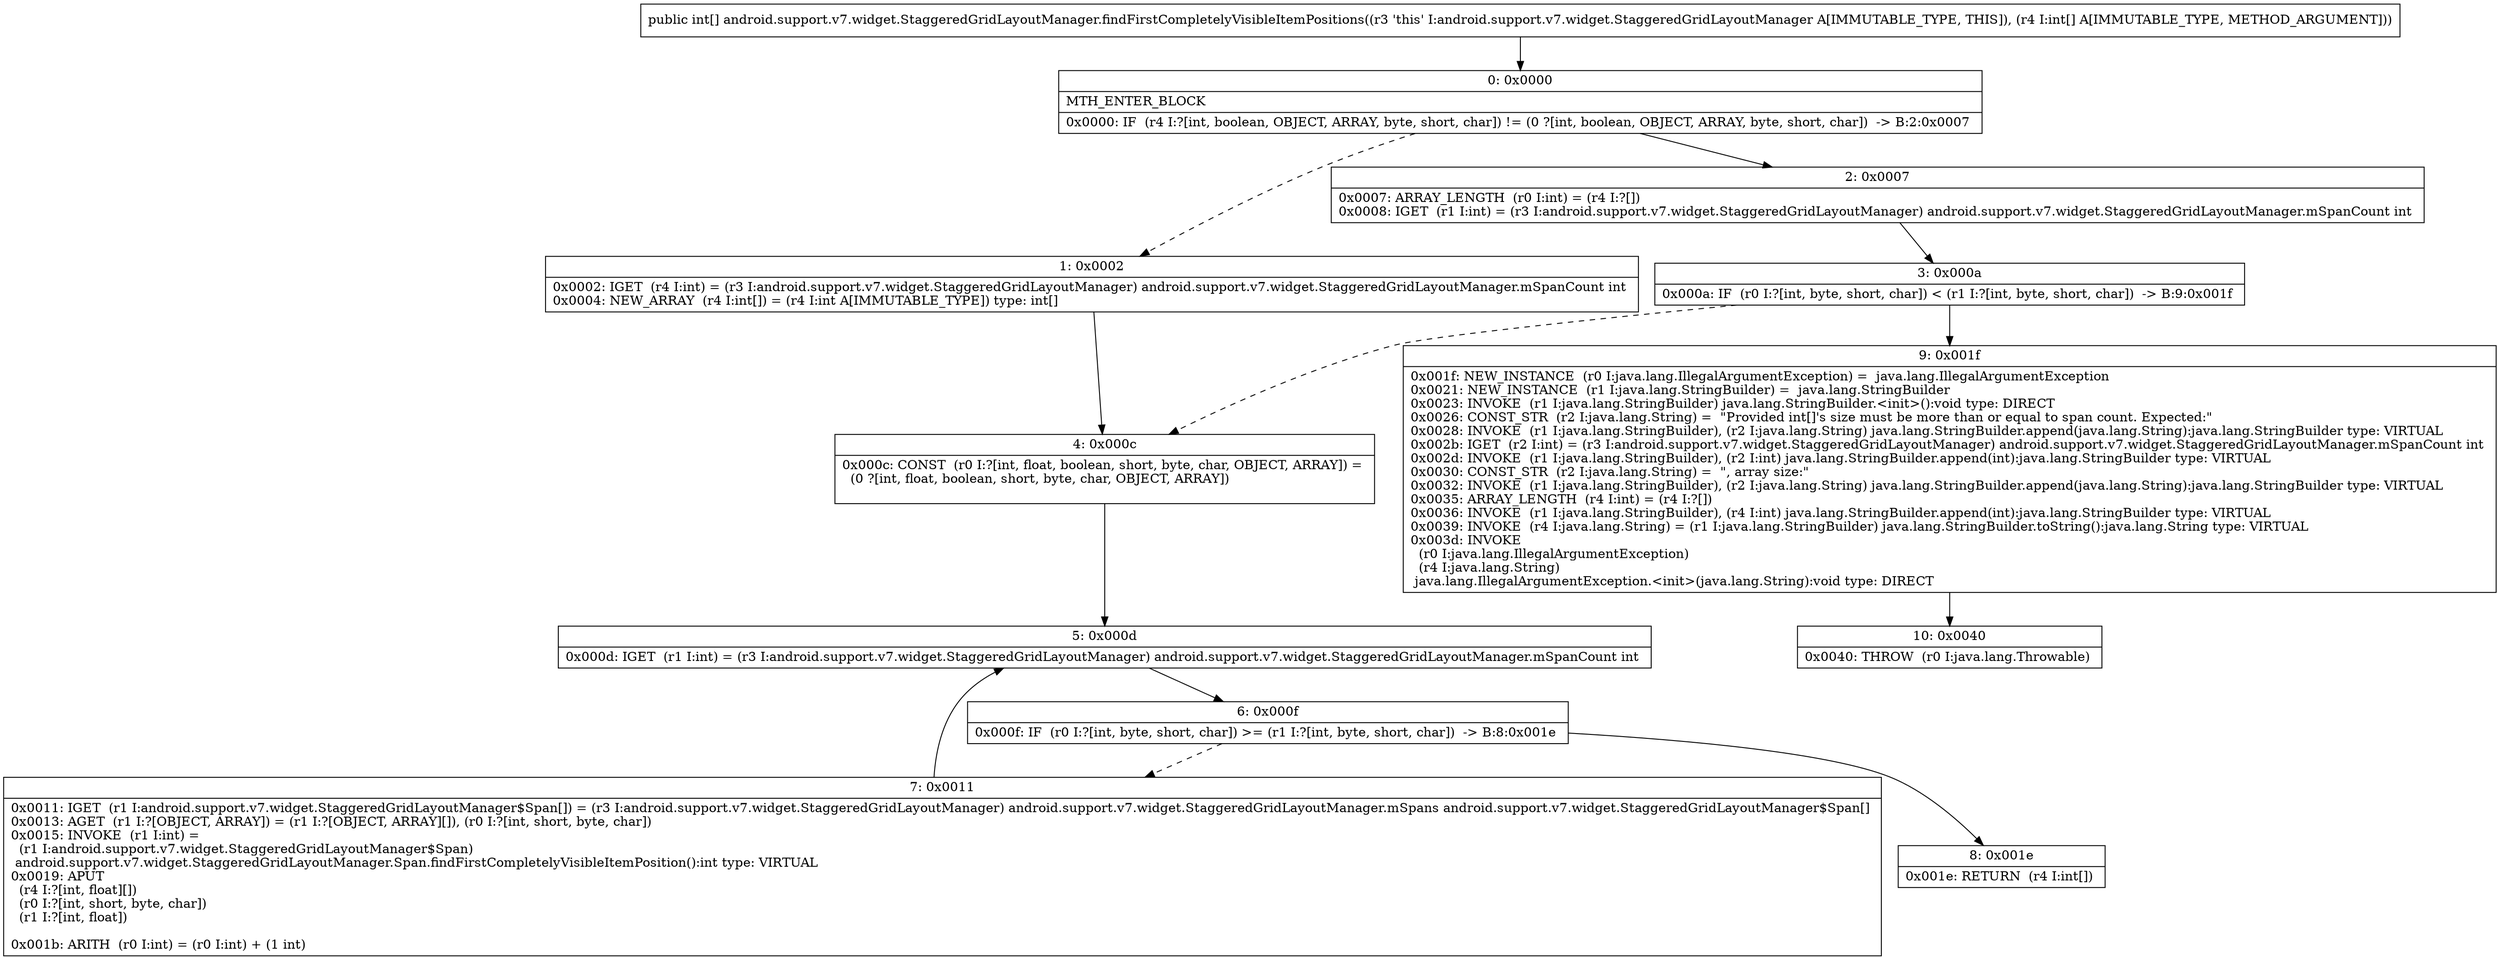 digraph "CFG forandroid.support.v7.widget.StaggeredGridLayoutManager.findFirstCompletelyVisibleItemPositions([I)[I" {
Node_0 [shape=record,label="{0\:\ 0x0000|MTH_ENTER_BLOCK\l|0x0000: IF  (r4 I:?[int, boolean, OBJECT, ARRAY, byte, short, char]) != (0 ?[int, boolean, OBJECT, ARRAY, byte, short, char])  \-\> B:2:0x0007 \l}"];
Node_1 [shape=record,label="{1\:\ 0x0002|0x0002: IGET  (r4 I:int) = (r3 I:android.support.v7.widget.StaggeredGridLayoutManager) android.support.v7.widget.StaggeredGridLayoutManager.mSpanCount int \l0x0004: NEW_ARRAY  (r4 I:int[]) = (r4 I:int A[IMMUTABLE_TYPE]) type: int[] \l}"];
Node_2 [shape=record,label="{2\:\ 0x0007|0x0007: ARRAY_LENGTH  (r0 I:int) = (r4 I:?[]) \l0x0008: IGET  (r1 I:int) = (r3 I:android.support.v7.widget.StaggeredGridLayoutManager) android.support.v7.widget.StaggeredGridLayoutManager.mSpanCount int \l}"];
Node_3 [shape=record,label="{3\:\ 0x000a|0x000a: IF  (r0 I:?[int, byte, short, char]) \< (r1 I:?[int, byte, short, char])  \-\> B:9:0x001f \l}"];
Node_4 [shape=record,label="{4\:\ 0x000c|0x000c: CONST  (r0 I:?[int, float, boolean, short, byte, char, OBJECT, ARRAY]) = \l  (0 ?[int, float, boolean, short, byte, char, OBJECT, ARRAY])\l \l}"];
Node_5 [shape=record,label="{5\:\ 0x000d|0x000d: IGET  (r1 I:int) = (r3 I:android.support.v7.widget.StaggeredGridLayoutManager) android.support.v7.widget.StaggeredGridLayoutManager.mSpanCount int \l}"];
Node_6 [shape=record,label="{6\:\ 0x000f|0x000f: IF  (r0 I:?[int, byte, short, char]) \>= (r1 I:?[int, byte, short, char])  \-\> B:8:0x001e \l}"];
Node_7 [shape=record,label="{7\:\ 0x0011|0x0011: IGET  (r1 I:android.support.v7.widget.StaggeredGridLayoutManager$Span[]) = (r3 I:android.support.v7.widget.StaggeredGridLayoutManager) android.support.v7.widget.StaggeredGridLayoutManager.mSpans android.support.v7.widget.StaggeredGridLayoutManager$Span[] \l0x0013: AGET  (r1 I:?[OBJECT, ARRAY]) = (r1 I:?[OBJECT, ARRAY][]), (r0 I:?[int, short, byte, char]) \l0x0015: INVOKE  (r1 I:int) = \l  (r1 I:android.support.v7.widget.StaggeredGridLayoutManager$Span)\l android.support.v7.widget.StaggeredGridLayoutManager.Span.findFirstCompletelyVisibleItemPosition():int type: VIRTUAL \l0x0019: APUT  \l  (r4 I:?[int, float][])\l  (r0 I:?[int, short, byte, char])\l  (r1 I:?[int, float])\l \l0x001b: ARITH  (r0 I:int) = (r0 I:int) + (1 int) \l}"];
Node_8 [shape=record,label="{8\:\ 0x001e|0x001e: RETURN  (r4 I:int[]) \l}"];
Node_9 [shape=record,label="{9\:\ 0x001f|0x001f: NEW_INSTANCE  (r0 I:java.lang.IllegalArgumentException) =  java.lang.IllegalArgumentException \l0x0021: NEW_INSTANCE  (r1 I:java.lang.StringBuilder) =  java.lang.StringBuilder \l0x0023: INVOKE  (r1 I:java.lang.StringBuilder) java.lang.StringBuilder.\<init\>():void type: DIRECT \l0x0026: CONST_STR  (r2 I:java.lang.String) =  \"Provided int[]'s size must be more than or equal to span count. Expected:\" \l0x0028: INVOKE  (r1 I:java.lang.StringBuilder), (r2 I:java.lang.String) java.lang.StringBuilder.append(java.lang.String):java.lang.StringBuilder type: VIRTUAL \l0x002b: IGET  (r2 I:int) = (r3 I:android.support.v7.widget.StaggeredGridLayoutManager) android.support.v7.widget.StaggeredGridLayoutManager.mSpanCount int \l0x002d: INVOKE  (r1 I:java.lang.StringBuilder), (r2 I:int) java.lang.StringBuilder.append(int):java.lang.StringBuilder type: VIRTUAL \l0x0030: CONST_STR  (r2 I:java.lang.String) =  \", array size:\" \l0x0032: INVOKE  (r1 I:java.lang.StringBuilder), (r2 I:java.lang.String) java.lang.StringBuilder.append(java.lang.String):java.lang.StringBuilder type: VIRTUAL \l0x0035: ARRAY_LENGTH  (r4 I:int) = (r4 I:?[]) \l0x0036: INVOKE  (r1 I:java.lang.StringBuilder), (r4 I:int) java.lang.StringBuilder.append(int):java.lang.StringBuilder type: VIRTUAL \l0x0039: INVOKE  (r4 I:java.lang.String) = (r1 I:java.lang.StringBuilder) java.lang.StringBuilder.toString():java.lang.String type: VIRTUAL \l0x003d: INVOKE  \l  (r0 I:java.lang.IllegalArgumentException)\l  (r4 I:java.lang.String)\l java.lang.IllegalArgumentException.\<init\>(java.lang.String):void type: DIRECT \l}"];
Node_10 [shape=record,label="{10\:\ 0x0040|0x0040: THROW  (r0 I:java.lang.Throwable) \l}"];
MethodNode[shape=record,label="{public int[] android.support.v7.widget.StaggeredGridLayoutManager.findFirstCompletelyVisibleItemPositions((r3 'this' I:android.support.v7.widget.StaggeredGridLayoutManager A[IMMUTABLE_TYPE, THIS]), (r4 I:int[] A[IMMUTABLE_TYPE, METHOD_ARGUMENT])) }"];
MethodNode -> Node_0;
Node_0 -> Node_1[style=dashed];
Node_0 -> Node_2;
Node_1 -> Node_4;
Node_2 -> Node_3;
Node_3 -> Node_4[style=dashed];
Node_3 -> Node_9;
Node_4 -> Node_5;
Node_5 -> Node_6;
Node_6 -> Node_7[style=dashed];
Node_6 -> Node_8;
Node_7 -> Node_5;
Node_9 -> Node_10;
}

